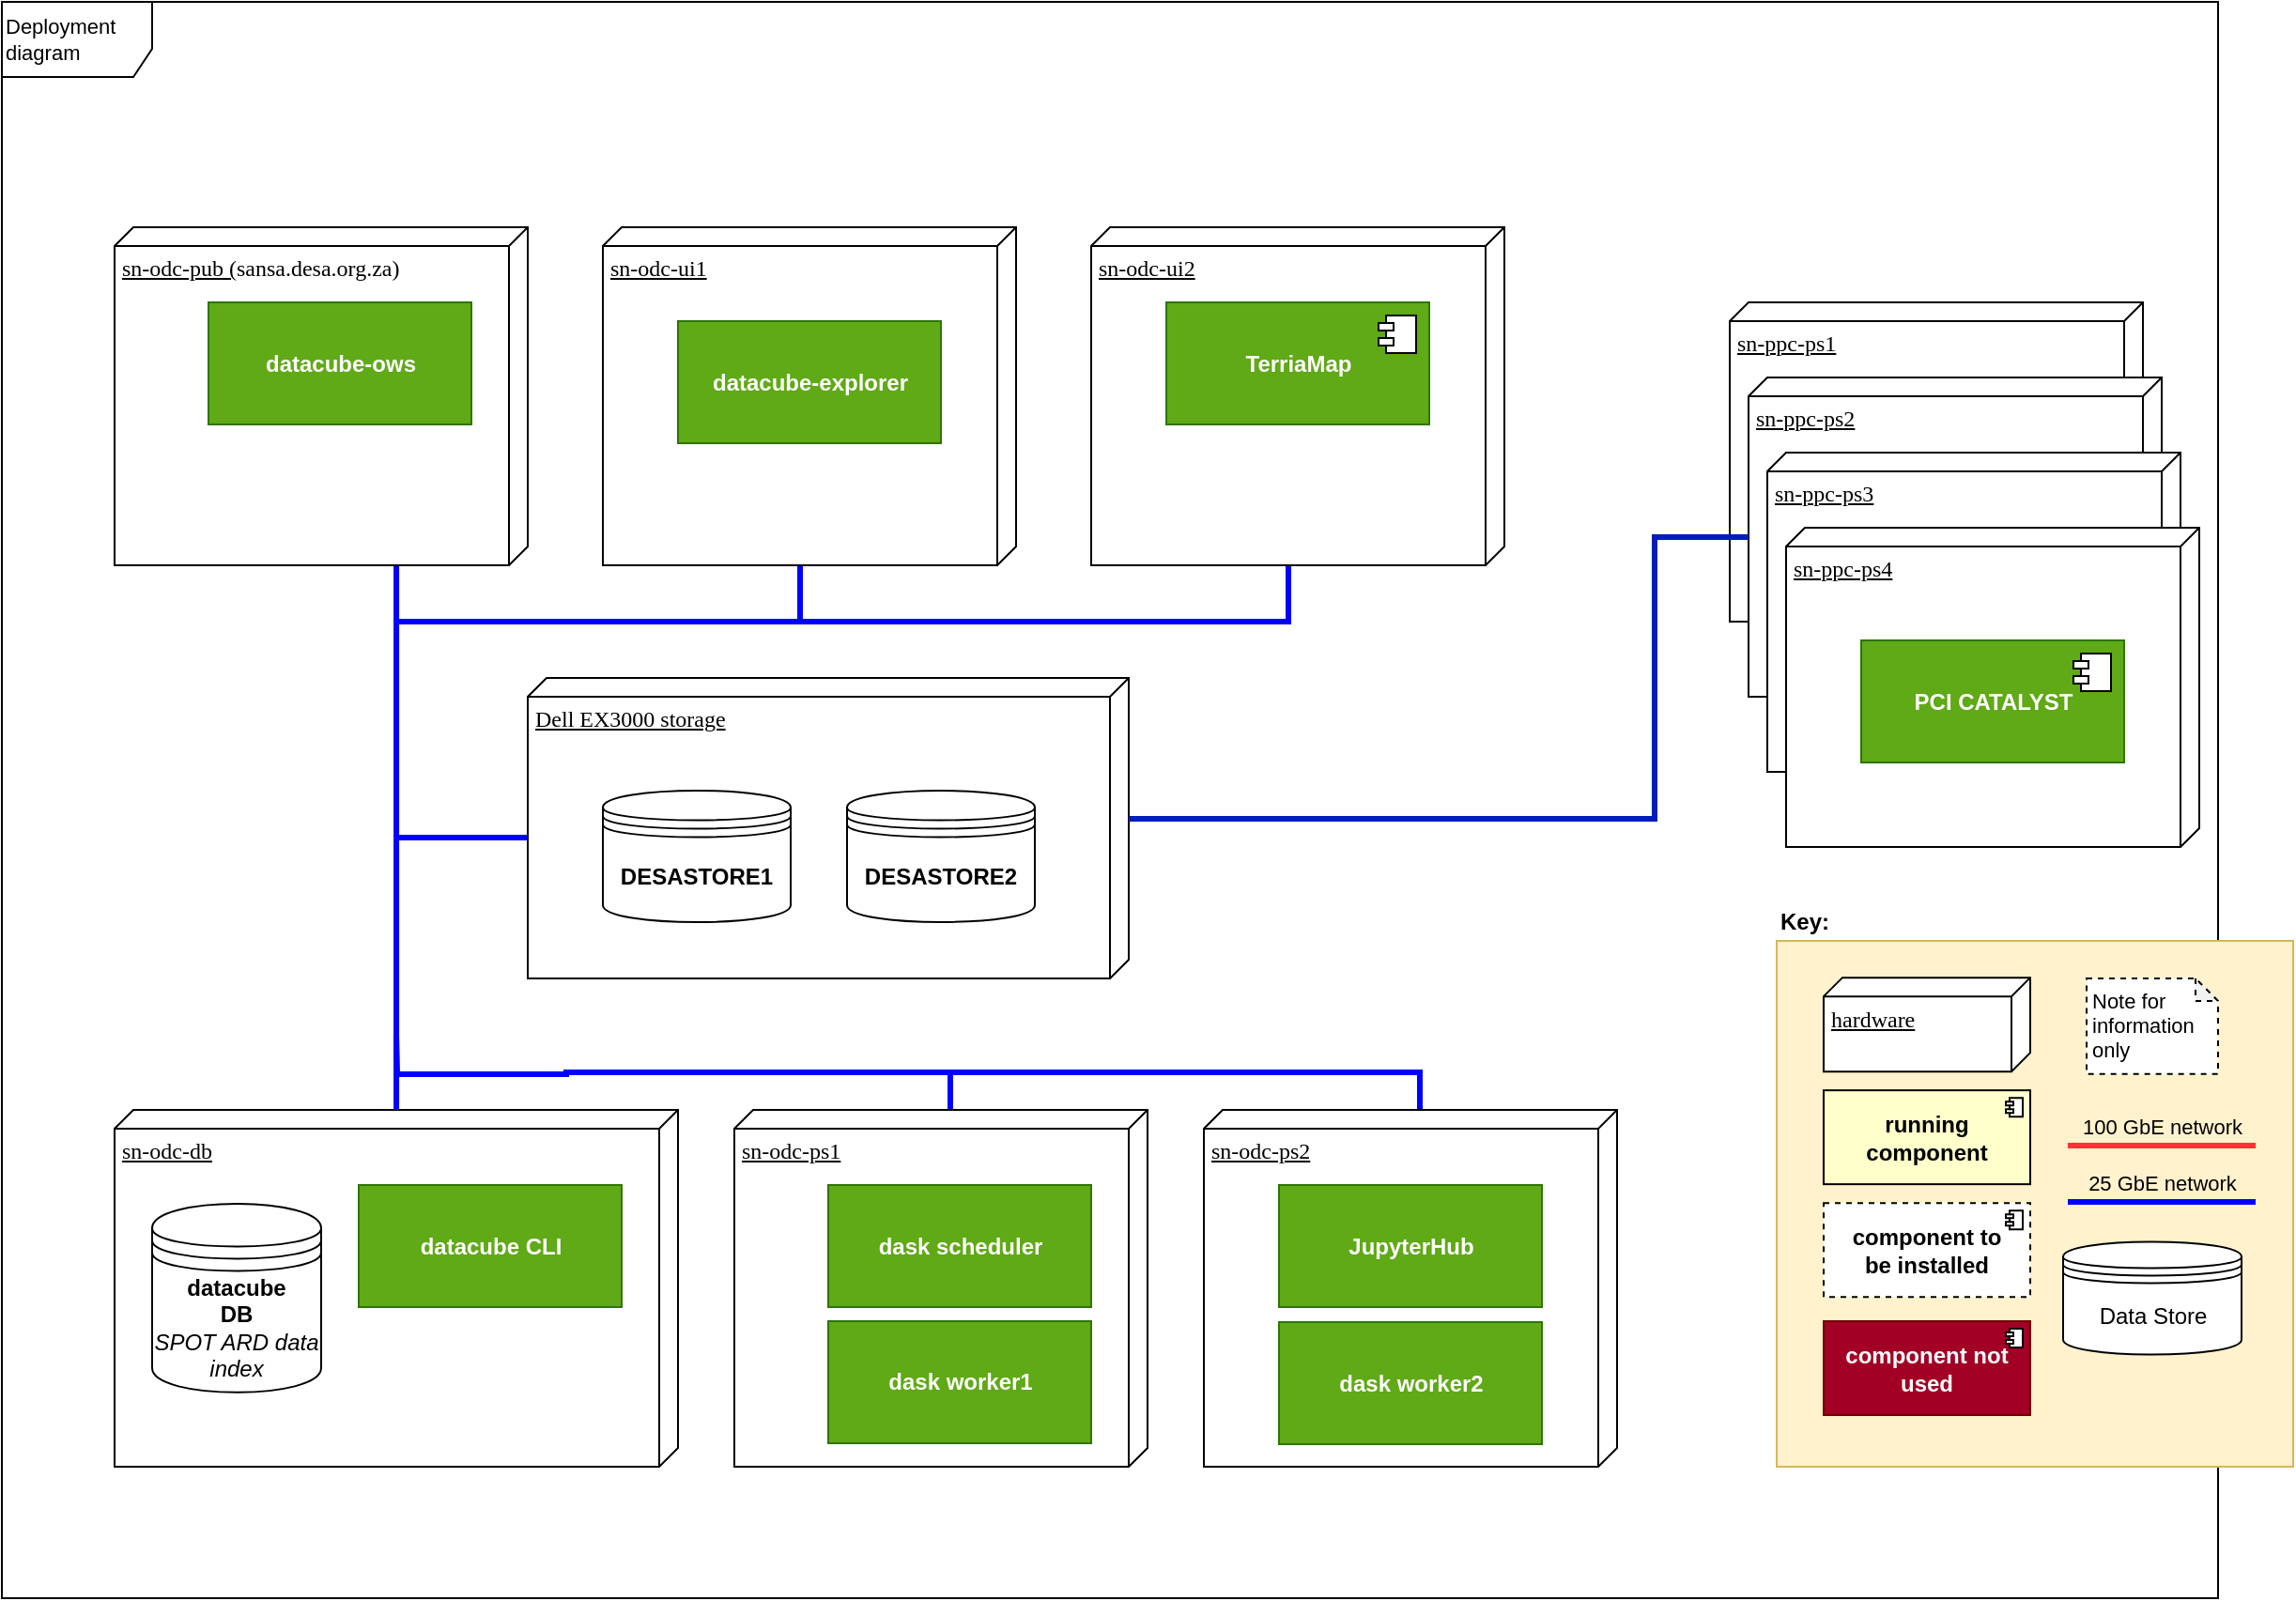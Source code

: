 <mxfile version="21.6.5" type="device" pages="2">
  <diagram name="Page-1" id="5f0bae14-7c28-e335-631c-24af17079c00">
    <mxGraphModel dx="1245" dy="738" grid="1" gridSize="10" guides="1" tooltips="1" connect="1" arrows="1" fold="0" page="1" pageScale="1" pageWidth="1600" pageHeight="900" background="#ffffff" math="0" shadow="0">
      <root>
        <mxCell id="0" />
        <mxCell id="ZRqL8svhhasUC-vGdM6T-74" value="Frames" style="" parent="0" />
        <mxCell id="ZRqL8svhhasUC-vGdM6T-75" value="Deployment diagram" style="shape=umlFrame;whiteSpace=wrap;html=1;labelBackgroundColor=none;comic=0;fontSize=11;align=left;width=80;height=40;sketch=0;shadow=0;swimlaneFillColor=none;fillColor=none;" parent="ZRqL8svhhasUC-vGdM6T-74" vertex="1">
          <mxGeometry x="10" y="30" width="1180" height="850" as="geometry" />
        </mxCell>
        <mxCell id="1" style="" parent="0" />
        <mxCell id="39150e848f15840c-3" value="sn-odc-db" style="verticalAlign=top;align=left;spacingTop=8;spacingLeft=2;spacingRight=12;shape=cube;size=10;direction=south;fontStyle=4;html=1;rounded=0;shadow=0;comic=0;labelBackgroundColor=none;strokeWidth=1;fontFamily=Verdana;fontSize=12" parent="1" vertex="1">
          <mxGeometry x="70" y="620" width="300" height="190" as="geometry" />
        </mxCell>
        <mxCell id="ZRqL8svhhasUC-vGdM6T-57" style="edgeStyle=orthogonalEdgeStyle;rounded=0;orthogonalLoop=1;jettySize=auto;html=1;exitX=1.003;exitY=0.318;exitDx=0;exitDy=0;exitPerimeter=0;endArrow=none;endFill=0;strokeColor=#0000FF;strokeWidth=3;fontSize=11;" parent="1" source="39150e848f15840c-1" target="39150e848f15840c-3" edge="1">
          <mxGeometry relative="1" as="geometry">
            <Array as="points" />
          </mxGeometry>
        </mxCell>
        <mxCell id="39150e848f15840c-1" value="&lt;u&gt;sn-odc-pub (&lt;/u&gt;sansa.desa.org.za)" style="verticalAlign=top;align=left;spacingTop=8;spacingLeft=2;spacingRight=12;shape=cube;size=10;direction=south;fontStyle=0;html=1;rounded=0;shadow=0;comic=0;labelBackgroundColor=none;strokeWidth=1;fontFamily=Verdana;fontSize=12" parent="1" vertex="1">
          <mxGeometry x="70" y="150" width="220" height="180" as="geometry" />
        </mxCell>
        <mxCell id="ZRqL8svhhasUC-vGdM6T-56" style="edgeStyle=orthogonalEdgeStyle;rounded=0;orthogonalLoop=1;jettySize=auto;html=1;exitX=0;exitY=0;exitDx=180;exitDy=115;exitPerimeter=0;endArrow=none;endFill=0;strokeColor=#0000FF;strokeWidth=3;fontSize=11;" parent="1" source="39150e848f15840c-2" edge="1">
          <mxGeometry relative="1" as="geometry">
            <mxPoint x="220" y="360" as="targetPoint" />
            <Array as="points">
              <mxPoint x="435" y="360" />
            </Array>
          </mxGeometry>
        </mxCell>
        <mxCell id="39150e848f15840c-2" value="sn-odc-ui1" style="verticalAlign=top;align=left;spacingTop=8;spacingLeft=2;spacingRight=12;shape=cube;size=10;direction=south;fontStyle=4;html=1;rounded=0;shadow=0;comic=0;labelBackgroundColor=none;strokeWidth=1;fontFamily=Verdana;fontSize=12" parent="1" vertex="1">
          <mxGeometry x="330" y="150" width="220" height="180" as="geometry" />
        </mxCell>
        <mxCell id="ZRqL8svhhasUC-vGdM6T-55" style="edgeStyle=orthogonalEdgeStyle;rounded=0;orthogonalLoop=1;jettySize=auto;html=1;exitX=0;exitY=0;exitDx=180;exitDy=115;exitPerimeter=0;strokeWidth=3;fontSize=11;endArrow=none;endFill=0;strokeColor=#0000FF;" parent="1" source="ZRqL8svhhasUC-vGdM6T-7" edge="1">
          <mxGeometry relative="1" as="geometry">
            <mxPoint x="430" y="360" as="targetPoint" />
            <Array as="points">
              <mxPoint x="695" y="360" />
            </Array>
          </mxGeometry>
        </mxCell>
        <mxCell id="ZRqL8svhhasUC-vGdM6T-7" value="sn-odc-ui2" style="verticalAlign=top;align=left;spacingTop=8;spacingLeft=2;spacingRight=12;shape=cube;size=10;direction=south;fontStyle=4;html=1;rounded=0;shadow=0;comic=0;labelBackgroundColor=none;strokeWidth=1;fontFamily=Verdana;fontSize=12" parent="1" vertex="1">
          <mxGeometry x="590" y="150" width="220" height="180" as="geometry" />
        </mxCell>
        <mxCell id="ZRqL8svhhasUC-vGdM6T-8" value="&lt;b&gt;TerriaMap&lt;/b&gt;" style="html=1;dropTarget=0;fillColor=#60a917;fontColor=#ffffff;strokeColor=#2D7600;" parent="1" vertex="1">
          <mxGeometry x="630" y="190" width="140" height="65" as="geometry" />
        </mxCell>
        <mxCell id="ZRqL8svhhasUC-vGdM6T-9" value="" style="shape=module;jettyWidth=8;jettyHeight=4;" parent="ZRqL8svhhasUC-vGdM6T-8" vertex="1">
          <mxGeometry x="1" width="20" height="20" relative="1" as="geometry">
            <mxPoint x="-27" y="7" as="offset" />
          </mxGeometry>
        </mxCell>
        <mxCell id="ZRqL8svhhasUC-vGdM6T-10" value="&lt;b&gt;datacube CLI&lt;/b&gt;" style="html=1;dropTarget=0;fillColor=#60a917;fontColor=#ffffff;strokeColor=#2D7600;" parent="1" vertex="1">
          <mxGeometry x="200" y="660" width="140" height="65" as="geometry" />
        </mxCell>
        <mxCell id="ZRqL8svhhasUC-vGdM6T-12" value="&lt;b&gt;datacube-explorer&lt;/b&gt;" style="html=1;dropTarget=0;fillColor=#60a917;fontColor=#ffffff;strokeColor=#2D7600;" parent="1" vertex="1">
          <mxGeometry x="370" y="200" width="140" height="65" as="geometry" />
        </mxCell>
        <mxCell id="ZRqL8svhhasUC-vGdM6T-14" value="&lt;b&gt;datacube-ows&lt;/b&gt;" style="html=1;dropTarget=0;fillColor=#60a917;fontColor=#ffffff;strokeColor=#2D7600;" parent="1" vertex="1">
          <mxGeometry x="120" y="190" width="140" height="65" as="geometry" />
        </mxCell>
        <mxCell id="ZRqL8svhhasUC-vGdM6T-59" style="edgeStyle=orthogonalEdgeStyle;rounded=0;orthogonalLoop=1;jettySize=auto;html=1;exitX=0;exitY=0;exitDx=0;exitDy=105;exitPerimeter=0;endArrow=none;endFill=0;strokeColor=#0000FF;strokeWidth=3;fontSize=11;" parent="1" source="ZRqL8svhhasUC-vGdM6T-23" edge="1">
          <mxGeometry relative="1" as="geometry">
            <mxPoint x="220" y="580" as="targetPoint" />
          </mxGeometry>
        </mxCell>
        <mxCell id="ZRqL8svhhasUC-vGdM6T-23" value="sn-odc-ps1" style="verticalAlign=top;align=left;spacingTop=8;spacingLeft=2;spacingRight=12;shape=cube;size=10;direction=south;fontStyle=4;html=1;rounded=0;shadow=0;comic=0;labelBackgroundColor=none;strokeWidth=1;fontFamily=Verdana;fontSize=12" parent="1" vertex="1">
          <mxGeometry x="400" y="620" width="220" height="190" as="geometry" />
        </mxCell>
        <mxCell id="ZRqL8svhhasUC-vGdM6T-60" style="edgeStyle=orthogonalEdgeStyle;rounded=0;orthogonalLoop=1;jettySize=auto;html=1;exitX=0;exitY=0;exitDx=0;exitDy=105;exitPerimeter=0;endArrow=none;endFill=0;strokeColor=#0000FF;strokeWidth=3;fontSize=11;" parent="1" source="ZRqL8svhhasUC-vGdM6T-24" edge="1">
          <mxGeometry relative="1" as="geometry">
            <mxPoint x="510" y="600" as="targetPoint" />
            <Array as="points">
              <mxPoint x="765" y="600" />
              <mxPoint x="510" y="600" />
            </Array>
          </mxGeometry>
        </mxCell>
        <mxCell id="ZRqL8svhhasUC-vGdM6T-24" value="sn-odc-ps2" style="verticalAlign=top;align=left;spacingTop=8;spacingLeft=2;spacingRight=12;shape=cube;size=10;direction=south;fontStyle=4;html=1;rounded=0;shadow=0;comic=0;labelBackgroundColor=none;strokeWidth=1;fontFamily=Verdana;fontSize=12" parent="1" vertex="1">
          <mxGeometry x="650" y="620" width="220" height="190" as="geometry" />
        </mxCell>
        <mxCell id="ZRqL8svhhasUC-vGdM6T-20" value="&lt;b&gt;JupyterHub&lt;/b&gt;" style="html=1;dropTarget=0;fillColor=#60a917;fontColor=#ffffff;strokeColor=#2D7600;" parent="1" vertex="1">
          <mxGeometry x="690" y="660" width="140" height="65" as="geometry" />
        </mxCell>
        <mxCell id="ZRqL8svhhasUC-vGdM6T-25" value="&lt;b&gt;dask worker1&lt;/b&gt;" style="html=1;dropTarget=0;fillColor=#60a917;fontColor=#ffffff;strokeColor=#2D7600;" parent="1" vertex="1">
          <mxGeometry x="450" y="732.5" width="140" height="65" as="geometry" />
        </mxCell>
        <mxCell id="ZRqL8svhhasUC-vGdM6T-27" value="&lt;b&gt;dask worker2&lt;/b&gt;" style="html=1;dropTarget=0;fillColor=#60a917;fontColor=#ffffff;strokeColor=#2D7600;" parent="1" vertex="1">
          <mxGeometry x="690" y="733" width="140" height="65" as="geometry" />
        </mxCell>
        <mxCell id="ZRqL8svhhasUC-vGdM6T-29" value="&lt;b&gt;dask scheduler&lt;/b&gt;" style="html=1;dropTarget=0;fillColor=#60a917;fontColor=#ffffff;strokeColor=#2D7600;" parent="1" vertex="1">
          <mxGeometry x="450" y="660" width="140" height="65" as="geometry" />
        </mxCell>
        <mxCell id="ZRqL8svhhasUC-vGdM6T-61" style="edgeStyle=orthogonalEdgeStyle;rounded=0;orthogonalLoop=1;jettySize=auto;html=1;exitX=0;exitY=0;exitDx=85;exitDy=320;exitPerimeter=0;endArrow=none;endFill=0;strokeColor=#0000FF;strokeWidth=3;fontSize=11;" parent="1" source="ZRqL8svhhasUC-vGdM6T-32" edge="1">
          <mxGeometry relative="1" as="geometry">
            <mxPoint x="220" y="475.032" as="targetPoint" />
          </mxGeometry>
        </mxCell>
        <mxCell id="ZRqL8svhhasUC-vGdM6T-32" value="Dell EX3000 storage" style="verticalAlign=top;align=left;spacingTop=8;spacingLeft=2;spacingRight=12;shape=cube;size=10;direction=south;fontStyle=4;html=1;rounded=0;shadow=0;comic=0;labelBackgroundColor=none;strokeWidth=1;fontFamily=Verdana;fontSize=12" parent="1" vertex="1">
          <mxGeometry x="290" y="390" width="320" height="160" as="geometry" />
        </mxCell>
        <mxCell id="ZRqL8svhhasUC-vGdM6T-33" value="&lt;b&gt;DESASTORE1&lt;/b&gt;" style="shape=datastore;whiteSpace=wrap;html=1;align=center;" parent="1" vertex="1">
          <mxGeometry x="330" y="450" width="100" height="70" as="geometry" />
        </mxCell>
        <mxCell id="ZRqL8svhhasUC-vGdM6T-34" value="&lt;b&gt;DESASTORE2&lt;/b&gt;" style="shape=datastore;whiteSpace=wrap;html=1;align=center;" parent="1" vertex="1">
          <mxGeometry x="460" y="450" width="100" height="70" as="geometry" />
        </mxCell>
        <mxCell id="ZRqL8svhhasUC-vGdM6T-44" value="sn-ppc-ps1" style="verticalAlign=top;align=left;spacingTop=8;spacingLeft=2;spacingRight=12;shape=cube;size=10;direction=south;fontStyle=4;html=1;rounded=0;shadow=0;comic=0;labelBackgroundColor=none;strokeWidth=1;fontFamily=Verdana;fontSize=12" parent="1" vertex="1">
          <mxGeometry x="930" y="190" width="220" height="170" as="geometry" />
        </mxCell>
        <mxCell id="ZRqL8svhhasUC-vGdM6T-46" value="sn-ppc-ps2" style="verticalAlign=top;align=left;spacingTop=8;spacingLeft=2;spacingRight=12;shape=cube;size=10;direction=south;fontStyle=4;html=1;rounded=0;shadow=0;comic=0;labelBackgroundColor=none;strokeWidth=1;fontFamily=Verdana;fontSize=12" parent="1" vertex="1">
          <mxGeometry x="940" y="230" width="220" height="170" as="geometry" />
        </mxCell>
        <mxCell id="ZRqL8svhhasUC-vGdM6T-47" value="sn-ppc-ps3" style="verticalAlign=top;align=left;spacingTop=8;spacingLeft=2;spacingRight=12;shape=cube;size=10;direction=south;fontStyle=4;html=1;rounded=0;shadow=0;comic=0;labelBackgroundColor=none;strokeWidth=1;fontFamily=Verdana;fontSize=12" parent="1" vertex="1">
          <mxGeometry x="950" y="270" width="220" height="170" as="geometry" />
        </mxCell>
        <mxCell id="ZRqL8svhhasUC-vGdM6T-48" value="sn-ppc-ps4" style="verticalAlign=top;align=left;spacingTop=8;spacingLeft=2;spacingRight=12;shape=cube;size=10;direction=south;fontStyle=4;html=1;rounded=0;shadow=0;comic=0;labelBackgroundColor=none;strokeWidth=1;fontFamily=Verdana;fontSize=12" parent="1" vertex="1">
          <mxGeometry x="960" y="310" width="220" height="170" as="geometry" />
        </mxCell>
        <mxCell id="ZRqL8svhhasUC-vGdM6T-49" value="&lt;b&gt;PCI CATALYST&lt;br&gt;&lt;/b&gt;" style="html=1;dropTarget=0;fillColor=#60a917;fontColor=#ffffff;strokeColor=#2D7600;" parent="1" vertex="1">
          <mxGeometry x="1000" y="370" width="140" height="65" as="geometry" />
        </mxCell>
        <mxCell id="ZRqL8svhhasUC-vGdM6T-50" value="" style="shape=module;jettyWidth=8;jettyHeight=4;" parent="ZRqL8svhhasUC-vGdM6T-49" vertex="1">
          <mxGeometry x="1" width="20" height="20" relative="1" as="geometry">
            <mxPoint x="-27" y="7" as="offset" />
          </mxGeometry>
        </mxCell>
        <mxCell id="ZRqL8svhhasUC-vGdM6T-51" value="" style="endArrow=none;html=1;fontSize=11;exitX=0;exitY=0;exitDx=75;exitDy=0;exitPerimeter=0;strokeWidth=3;strokeColor=#001DBC;edgeStyle=orthogonalEdgeStyle;rounded=0;fillColor=#0050ef;" parent="1" source="ZRqL8svhhasUC-vGdM6T-32" target="ZRqL8svhhasUC-vGdM6T-46" edge="1">
          <mxGeometry width="50" height="50" relative="1" as="geometry">
            <mxPoint x="710" y="410" as="sourcePoint" />
            <mxPoint x="910" y="385" as="targetPoint" />
            <Array as="points">
              <mxPoint x="890" y="465" />
              <mxPoint x="890" y="315" />
            </Array>
          </mxGeometry>
        </mxCell>
        <mxCell id="ZRqL8svhhasUC-vGdM6T-82" value="&lt;b&gt;datacube&lt;/b&gt;&lt;br&gt;&lt;b&gt;DB&lt;/b&gt;&lt;br&gt;&lt;i&gt;SPOT ARD data index&lt;/i&gt;" style="shape=datastore;whiteSpace=wrap;html=1;align=center;" parent="1" vertex="1">
          <mxGeometry x="90" y="670" width="90" height="100.43" as="geometry" />
        </mxCell>
        <mxCell id="ZRqL8svhhasUC-vGdM6T-38" value="Key:" style="text;html=1;strokeColor=none;fillColor=none;align=center;verticalAlign=middle;whiteSpace=wrap;rounded=0;fontStyle=1" parent="1" vertex="1">
          <mxGeometry x="950" y="510" width="40.0" height="20.0" as="geometry" />
        </mxCell>
        <mxCell id="ZRqL8svhhasUC-vGdM6T-37" value="" style="rounded=0;whiteSpace=wrap;html=1;align=left;verticalAlign=top;labelPosition=center;verticalLabelPosition=middle;fillColor=#fff2cc;strokeColor=#d6b656;" parent="1" vertex="1">
          <mxGeometry x="955" y="530" width="275" height="280" as="geometry" />
        </mxCell>
        <mxCell id="ZRqL8svhhasUC-vGdM6T-18" value="&lt;b&gt;running component&lt;/b&gt;" style="html=1;dropTarget=0;whiteSpace=wrap;imageAspect=0;fillColor=#FFFFCC;" parent="1" vertex="1">
          <mxGeometry x="980" y="609.57" width="110" height="50" as="geometry" />
        </mxCell>
        <mxCell id="ZRqL8svhhasUC-vGdM6T-19" value="" style="shape=module;jettyWidth=4;jettyHeight=2;part=0;dropTarget=0;container=0;autosize=1;" parent="ZRqL8svhhasUC-vGdM6T-18" vertex="1">
          <mxGeometry x="1" width="9" height="10" relative="1" as="geometry">
            <mxPoint x="-13" y="4" as="offset" />
          </mxGeometry>
        </mxCell>
        <mxCell id="ZRqL8svhhasUC-vGdM6T-31" value="hardware" style="verticalAlign=top;align=left;spacingTop=8;spacingLeft=2;spacingRight=12;shape=cube;size=10;direction=south;fontStyle=4;html=1;rounded=0;shadow=0;comic=0;labelBackgroundColor=none;strokeWidth=1;fontFamily=Verdana;fontSize=12" parent="1" vertex="1">
          <mxGeometry x="980" y="549.57" width="110" height="50" as="geometry" />
        </mxCell>
        <mxCell id="ZRqL8svhhasUC-vGdM6T-35" value="Data Store" style="shape=datastore;whiteSpace=wrap;html=1;align=center;" parent="1" vertex="1">
          <mxGeometry x="1107.5" y="690.21" width="95" height="60" as="geometry" />
        </mxCell>
        <mxCell id="ZRqL8svhhasUC-vGdM6T-42" value="&lt;b&gt;component to&lt;br&gt;be installed&lt;/b&gt;" style="html=1;dropTarget=0;whiteSpace=wrap;imageAspect=0;dashed=1;" parent="1" vertex="1">
          <mxGeometry x="980" y="669.57" width="110" height="50" as="geometry" />
        </mxCell>
        <mxCell id="ZRqL8svhhasUC-vGdM6T-43" value="" style="shape=module;jettyWidth=4;jettyHeight=2;part=0;dropTarget=0;container=0;autosize=1;" parent="ZRqL8svhhasUC-vGdM6T-42" vertex="1">
          <mxGeometry x="1" width="9" height="10" relative="1" as="geometry">
            <mxPoint x="-13" y="4" as="offset" />
          </mxGeometry>
        </mxCell>
        <mxCell id="ZRqL8svhhasUC-vGdM6T-53" value="" style="endArrow=none;html=1;fontSize=11;strokeWidth=3;strokeColor=#FF3333;" parent="1" edge="1">
          <mxGeometry x="1075" y="329.43" width="50" height="50" as="geometry">
            <mxPoint x="1110" y="639" as="sourcePoint" />
            <mxPoint x="1210.0" y="639" as="targetPoint" />
          </mxGeometry>
        </mxCell>
        <mxCell id="ZRqL8svhhasUC-vGdM6T-54" value="100 GbE network" style="edgeLabel;html=1;align=center;verticalAlign=middle;resizable=0;points=[];fontSize=11;labelBackgroundColor=none;" parent="ZRqL8svhhasUC-vGdM6T-53" vertex="1" connectable="0">
          <mxGeometry x="-0.53" relative="1" as="geometry">
            <mxPoint x="26.56" y="-10" as="offset" />
          </mxGeometry>
        </mxCell>
        <mxCell id="ZRqL8svhhasUC-vGdM6T-62" value="" style="endArrow=none;html=1;fontSize=11;strokeWidth=3;strokeColor=#0000FF;" parent="1" edge="1">
          <mxGeometry x="1075" y="329.43" width="50" height="50" as="geometry">
            <mxPoint x="1110" y="669" as="sourcePoint" />
            <mxPoint x="1210.0" y="669" as="targetPoint" />
          </mxGeometry>
        </mxCell>
        <mxCell id="ZRqL8svhhasUC-vGdM6T-63" value="25 GbE network" style="edgeLabel;html=1;align=center;verticalAlign=middle;resizable=0;points=[];fontSize=11;labelBackgroundColor=none;" parent="ZRqL8svhhasUC-vGdM6T-62" vertex="1" connectable="0">
          <mxGeometry x="-0.53" relative="1" as="geometry">
            <mxPoint x="26.56" y="-10" as="offset" />
          </mxGeometry>
        </mxCell>
        <mxCell id="ZRqL8svhhasUC-vGdM6T-73" value="Note for information only" style="shape=note;whiteSpace=wrap;html=1;backgroundOutline=1;darkOpacity=0.05;labelBackgroundColor=none;comic=0;fontSize=11;align=left;dashed=1;size=12;verticalAlign=middle;spacing=3;" parent="1" vertex="1">
          <mxGeometry x="1120" y="550" width="70" height="50.86" as="geometry" />
        </mxCell>
        <mxCell id="IdznSj1ENvf2eB1gaeS5-1" value="&lt;b&gt;component not used&lt;/b&gt;" style="html=1;dropTarget=0;whiteSpace=wrap;imageAspect=0;fillColor=#a20025;fontColor=#ffffff;strokeColor=#6F0000;" parent="1" vertex="1">
          <mxGeometry x="980" y="732.5" width="110" height="50" as="geometry" />
        </mxCell>
        <mxCell id="IdznSj1ENvf2eB1gaeS5-2" value="" style="shape=module;jettyWidth=4;jettyHeight=2;part=0;dropTarget=0;container=0;autosize=1;" parent="IdznSj1ENvf2eB1gaeS5-1" vertex="1">
          <mxGeometry x="1" width="9" height="10" relative="1" as="geometry">
            <mxPoint x="-13" y="4" as="offset" />
          </mxGeometry>
        </mxCell>
      </root>
    </mxGraphModel>
  </diagram>
  <diagram id="WQejBoFRpLzs71KC2fot" name="Page-2">
    <mxGraphModel dx="2048" dy="269" grid="1" gridSize="10" guides="1" tooltips="1" connect="1" arrows="1" fold="1" page="1" pageScale="1" pageWidth="1600" pageHeight="900" math="0" shadow="0">
      <root>
        <mxCell id="Bjmoklcl2tjrwq2QL4Uk-0" />
        <mxCell id="bwfhWOzaQN7iOW6ebU04-0" value="Frames" style="" parent="Bjmoklcl2tjrwq2QL4Uk-0" visible="0" />
        <mxCell id="bwfhWOzaQN7iOW6ebU04-1" value="Logical Architecture" style="shape=umlFrame;whiteSpace=wrap;html=1;labelBackgroundColor=none;comic=0;fontSize=11;align=left;width=80;height=40;" parent="bwfhWOzaQN7iOW6ebU04-0" vertex="1">
          <mxGeometry x="30" y="980" width="1190" height="830" as="geometry" />
        </mxCell>
        <mxCell id="364xjmJya34A1PArShe4-0" style="edgeStyle=none;rounded=0;orthogonalLoop=1;jettySize=auto;html=1;exitX=1;exitY=0.75;exitDx=0;exitDy=0;entryX=0;entryY=0.5;entryDx=0;entryDy=0;endArrow=open;endFill=0;strokeWidth=2;fontSize=11;shadow=0;sketch=0;dashed=1;" parent="bwfhWOzaQN7iOW6ebU04-0" source="gW6fB3E1Lt5fT3Z0TJu3-47" target="gW6fB3E1Lt5fT3Z0TJu3-44" edge="1">
          <mxGeometry relative="1" as="geometry">
            <mxPoint x="120.0" y="1200" as="sourcePoint" />
            <mxPoint x="240" y="1202.5" as="targetPoint" />
          </mxGeometry>
        </mxCell>
        <mxCell id="364xjmJya34A1PArShe4-1" value="WMS, WMTS&lt;br&gt;&amp;amp; WCS&lt;br&gt;access" style="edgeLabel;html=1;align=center;verticalAlign=middle;resizable=0;points=[];fontSize=11;" parent="364xjmJya34A1PArShe4-0" vertex="1" connectable="0">
          <mxGeometry x="-0.204" y="1" relative="1" as="geometry">
            <mxPoint x="12.26" y="25.14" as="offset" />
          </mxGeometry>
        </mxCell>
        <mxCell id="xFuw-wdBBwMxysiCUwF--0" value="WMS: Web Map Service&lt;br&gt;WMTS: Web Map Tile Service&lt;br&gt;WCS: Web Coverage Service" style="shape=note;whiteSpace=wrap;html=1;backgroundOutline=1;darkOpacity=0.05;labelBackgroundColor=none;comic=0;fontSize=11;align=left;dashed=1;size=12;verticalAlign=middle;spacing=3;" parent="bwfhWOzaQN7iOW6ebU04-0" vertex="1">
          <mxGeometry x="60" y="1270" width="170" height="60" as="geometry" />
        </mxCell>
        <mxCell id="Bjmoklcl2tjrwq2QL4Uk-1" parent="Bjmoklcl2tjrwq2QL4Uk-0" />
        <mxCell id="gW6fB3E1Lt5fT3Z0TJu3-1" value="&lt;b&gt;datacube&lt;br&gt;DB&lt;br&gt;&lt;/b&gt;&lt;i&gt;SPOT ARD data index&lt;/i&gt;&lt;b&gt;&lt;br&gt;&lt;/b&gt;" style="shape=datastore;whiteSpace=wrap;html=1;align=center;" parent="Bjmoklcl2tjrwq2QL4Uk-1" vertex="1">
          <mxGeometry x="472.9" y="1430" width="90" height="100" as="geometry" />
        </mxCell>
        <mxCell id="gW6fB3E1Lt5fT3Z0TJu3-2" style="edgeStyle=orthogonalEdgeStyle;rounded=0;sketch=0;orthogonalLoop=1;jettySize=auto;html=1;exitX=0;exitY=0.75;exitDx=0;exitDy=0;entryX=0.85;entryY=0.05;entryDx=0;entryDy=0;entryPerimeter=0;shadow=0;endArrow=none;endFill=0;strokeWidth=2;fontSize=11;strokeColor=#FF8000;" parent="Bjmoklcl2tjrwq2QL4Uk-1" source="gW6fB3E1Lt5fT3Z0TJu3-4" target="gW6fB3E1Lt5fT3Z0TJu3-20" edge="1">
          <mxGeometry relative="1" as="geometry" />
        </mxCell>
        <mxCell id="gW6fB3E1Lt5fT3Z0TJu3-3" style="edgeStyle=orthogonalEdgeStyle;rounded=0;sketch=0;orthogonalLoop=1;jettySize=auto;html=1;exitX=0;exitY=0.5;exitDx=0;exitDy=0;entryX=0.85;entryY=0.05;entryDx=0;entryDy=0;entryPerimeter=0;shadow=0;endArrow=none;endFill=0;strokeWidth=2;fontSize=11;strokeColor=#FF8000;" parent="Bjmoklcl2tjrwq2QL4Uk-1" source="gW6fB3E1Lt5fT3Z0TJu3-4" target="gW6fB3E1Lt5fT3Z0TJu3-19" edge="1">
          <mxGeometry relative="1" as="geometry" />
        </mxCell>
        <mxCell id="gW6fB3E1Lt5fT3Z0TJu3-4" value="&lt;b&gt;PCI GXL&lt;/b&gt;&lt;br&gt;&lt;i&gt;SPOT ARD production&lt;/i&gt;" style="html=1;dropTarget=0;fillColor=#FFFFCC;" parent="Bjmoklcl2tjrwq2QL4Uk-1" vertex="1">
          <mxGeometry x="1033.53" y="1300" width="140" height="65" as="geometry" />
        </mxCell>
        <mxCell id="gW6fB3E1Lt5fT3Z0TJu3-5" value="" style="shape=module;jettyWidth=8;jettyHeight=4;" parent="gW6fB3E1Lt5fT3Z0TJu3-4" vertex="1">
          <mxGeometry x="1" width="20" height="20" relative="1" as="geometry">
            <mxPoint x="-27" y="7" as="offset" />
          </mxGeometry>
        </mxCell>
        <mxCell id="gW6fB3E1Lt5fT3Z0TJu3-6" style="edgeStyle=orthogonalEdgeStyle;rounded=0;sketch=0;jumpStyle=gap;orthogonalLoop=1;jettySize=auto;html=1;exitX=1;exitY=0.5;exitDx=0;exitDy=0;entryX=0;entryY=0.7;entryDx=0;entryDy=0;shadow=0;endArrow=none;endFill=0;strokeWidth=2;fontSize=11;strokeColor=#00CC00;" parent="Bjmoklcl2tjrwq2QL4Uk-1" source="gW6fB3E1Lt5fT3Z0TJu3-7" target="gW6fB3E1Lt5fT3Z0TJu3-1" edge="1">
          <mxGeometry relative="1" as="geometry" />
        </mxCell>
        <mxCell id="gW6fB3E1Lt5fT3Z0TJu3-7" value="&lt;b&gt;datacube CLI&lt;/b&gt;" style="html=1;dropTarget=0;fillColor=#FFFFCC;" parent="Bjmoklcl2tjrwq2QL4Uk-1" vertex="1">
          <mxGeometry x="262.9" y="1475" width="140" height="65" as="geometry" />
        </mxCell>
        <mxCell id="gW6fB3E1Lt5fT3Z0TJu3-8" value="" style="shape=module;jettyWidth=8;jettyHeight=4;" parent="gW6fB3E1Lt5fT3Z0TJu3-7" vertex="1">
          <mxGeometry x="1" width="20" height="20" relative="1" as="geometry">
            <mxPoint x="-27" y="7" as="offset" />
          </mxGeometry>
        </mxCell>
        <mxCell id="gW6fB3E1Lt5fT3Z0TJu3-9" style="edgeStyle=orthogonalEdgeStyle;rounded=0;sketch=0;jumpStyle=gap;orthogonalLoop=1;jettySize=auto;html=1;exitX=0;exitY=0.5;exitDx=0;exitDy=0;entryX=0.5;entryY=0;entryDx=0;entryDy=0;shadow=0;endArrow=none;endFill=0;strokeColor=#00CC00;strokeWidth=2;fontSize=11;" parent="Bjmoklcl2tjrwq2QL4Uk-1" source="gW6fB3E1Lt5fT3Z0TJu3-14" target="gW6fB3E1Lt5fT3Z0TJu3-1" edge="1">
          <mxGeometry relative="1" as="geometry" />
        </mxCell>
        <mxCell id="gW6fB3E1Lt5fT3Z0TJu3-10" style="edgeStyle=orthogonalEdgeStyle;rounded=0;sketch=0;jumpStyle=gap;orthogonalLoop=1;jettySize=auto;html=1;exitX=0.5;exitY=1;exitDx=0;exitDy=0;entryX=0.15;entryY=0.05;entryDx=0;entryDy=0;entryPerimeter=0;shadow=0;endArrow=none;endFill=0;strokeColor=#FF8000;strokeWidth=2;fontSize=11;" parent="Bjmoklcl2tjrwq2QL4Uk-1" source="gW6fB3E1Lt5fT3Z0TJu3-14" target="gW6fB3E1Lt5fT3Z0TJu3-19" edge="1">
          <mxGeometry relative="1" as="geometry" />
        </mxCell>
        <mxCell id="gW6fB3E1Lt5fT3Z0TJu3-11" style="edgeStyle=orthogonalEdgeStyle;rounded=0;sketch=0;jumpStyle=gap;orthogonalLoop=1;jettySize=auto;html=1;exitX=0.75;exitY=1;exitDx=0;exitDy=0;entryX=0.5;entryY=0;entryDx=0;entryDy=0;shadow=0;endArrow=none;endFill=0;strokeColor=#FF8000;strokeWidth=2;fontSize=11;" parent="Bjmoklcl2tjrwq2QL4Uk-1" source="gW6fB3E1Lt5fT3Z0TJu3-14" target="gW6fB3E1Lt5fT3Z0TJu3-20" edge="1">
          <mxGeometry relative="1" as="geometry">
            <Array as="points">
              <mxPoint x="757.9" y="1400" />
              <mxPoint x="942.9" y="1400" />
            </Array>
          </mxGeometry>
        </mxCell>
        <mxCell id="gW6fB3E1Lt5fT3Z0TJu3-12" style="edgeStyle=orthogonalEdgeStyle;rounded=0;sketch=0;jumpStyle=gap;orthogonalLoop=1;jettySize=auto;html=1;exitX=0.25;exitY=1;exitDx=0;exitDy=0;entryX=0.75;entryY=0;entryDx=0;entryDy=0;shadow=0;endArrow=none;endFill=0;strokeColor=#999999;strokeWidth=2;fontSize=11;" parent="Bjmoklcl2tjrwq2QL4Uk-1" source="gW6fB3E1Lt5fT3Z0TJu3-14" target="gW6fB3E1Lt5fT3Z0TJu3-27" edge="1">
          <mxGeometry relative="1" as="geometry">
            <Array as="points">
              <mxPoint x="687.9" y="1550" />
              <mxPoint x="487.9" y="1550" />
            </Array>
          </mxGeometry>
        </mxCell>
        <mxCell id="gW6fB3E1Lt5fT3Z0TJu3-13" value="dask comms" style="edgeLabel;html=1;align=center;verticalAlign=middle;resizable=0;points=[];fontSize=11;" parent="gW6fB3E1Lt5fT3Z0TJu3-12" vertex="1" connectable="0">
          <mxGeometry x="0.53" relative="1" as="geometry">
            <mxPoint as="offset" />
          </mxGeometry>
        </mxCell>
        <mxCell id="gW6fB3E1Lt5fT3Z0TJu3-14" value="&lt;b&gt;JupyterHub&lt;/b&gt;&lt;br&gt;&lt;i&gt;data processing scripts&lt;/i&gt;" style="html=1;dropTarget=0;fillColor=#FFFFCC;" parent="Bjmoklcl2tjrwq2QL4Uk-1" vertex="1">
          <mxGeometry x="652.9" y="1220" width="140" height="65" as="geometry" />
        </mxCell>
        <mxCell id="gW6fB3E1Lt5fT3Z0TJu3-15" value="" style="shape=module;jettyWidth=8;jettyHeight=4;" parent="gW6fB3E1Lt5fT3Z0TJu3-14" vertex="1">
          <mxGeometry x="1" width="20" height="20" relative="1" as="geometry">
            <mxPoint x="-27" y="7" as="offset" />
          </mxGeometry>
        </mxCell>
        <mxCell id="gW6fB3E1Lt5fT3Z0TJu3-16" style="edgeStyle=orthogonalEdgeStyle;rounded=0;sketch=0;jumpStyle=gap;orthogonalLoop=1;jettySize=auto;html=1;exitX=1;exitY=0.5;exitDx=0;exitDy=0;entryX=0;entryY=0.5;entryDx=0;entryDy=0;shadow=0;endArrow=none;endFill=0;strokeColor=#00CC00;strokeWidth=2;fontSize=11;" parent="Bjmoklcl2tjrwq2QL4Uk-1" source="gW6fB3E1Lt5fT3Z0TJu3-17" target="gW6fB3E1Lt5fT3Z0TJu3-1" edge="1">
          <mxGeometry relative="1" as="geometry" />
        </mxCell>
        <mxCell id="gW6fB3E1Lt5fT3Z0TJu3-17" value="&lt;b&gt;datacube-explorer&lt;/b&gt;&lt;br&gt;&lt;i&gt;metadata UI&lt;/i&gt;" style="html=1;dropTarget=0;fillColor=#FFFFCC;" parent="Bjmoklcl2tjrwq2QL4Uk-1" vertex="1">
          <mxGeometry x="262.9" y="1350" width="140" height="65" as="geometry" />
        </mxCell>
        <mxCell id="gW6fB3E1Lt5fT3Z0TJu3-18" value="" style="shape=module;jettyWidth=8;jettyHeight=4;" parent="gW6fB3E1Lt5fT3Z0TJu3-17" vertex="1">
          <mxGeometry x="1" width="20" height="20" relative="1" as="geometry">
            <mxPoint x="-27" y="7" as="offset" />
          </mxGeometry>
        </mxCell>
        <mxCell id="gW6fB3E1Lt5fT3Z0TJu3-19" value="&lt;b&gt;DESASTORE1&lt;br&gt;&lt;/b&gt;&lt;i&gt;file/object store&lt;/i&gt;" style="shape=datastore;whiteSpace=wrap;html=1;align=center;" parent="Bjmoklcl2tjrwq2QL4Uk-1" vertex="1">
          <mxGeometry x="722.9" y="1450" width="100" height="70" as="geometry" />
        </mxCell>
        <mxCell id="gW6fB3E1Lt5fT3Z0TJu3-20" value="&lt;b&gt;DESASTORE2&lt;/b&gt;&lt;br&gt;&lt;i&gt;file/object store&lt;/i&gt;" style="shape=datastore;whiteSpace=wrap;html=1;align=center;" parent="Bjmoklcl2tjrwq2QL4Uk-1" vertex="1">
          <mxGeometry x="892.9" y="1450" width="100" height="70" as="geometry" />
        </mxCell>
        <mxCell id="gW6fB3E1Lt5fT3Z0TJu3-21" style="edgeStyle=orthogonalEdgeStyle;rounded=0;sketch=0;jumpStyle=gap;orthogonalLoop=1;jettySize=auto;html=1;exitX=0.14;exitY=0.65;exitDx=0;exitDy=0;exitPerimeter=0;entryX=1;entryY=0.5;entryDx=0;entryDy=0;shadow=0;endArrow=open;endFill=0;strokeWidth=2;fontSize=11;" parent="Bjmoklcl2tjrwq2QL4Uk-1" source="gW6fB3E1Lt5fT3Z0TJu3-22" target="gW6fB3E1Lt5fT3Z0TJu3-4" edge="1">
          <mxGeometry relative="1" as="geometry" />
        </mxCell>
        <mxCell id="gW6fB3E1Lt5fT3Z0TJu3-22" value="SBD team" style="verticalLabelPosition=bottom;html=1;verticalAlign=top;align=center;strokeColor=none;fillColor=#00BEF2;shape=mxgraph.azure.user;shadow=0;dashed=1;labelBackgroundColor=none;comic=0;sketch=0;fontSize=11;" parent="Bjmoklcl2tjrwq2QL4Uk-1" vertex="1">
          <mxGeometry x="1244.78" y="1300" width="47.5" height="50" as="geometry" />
        </mxCell>
        <mxCell id="gW6fB3E1Lt5fT3Z0TJu3-23" style="edgeStyle=orthogonalEdgeStyle;rounded=0;sketch=0;jumpStyle=gap;orthogonalLoop=1;jettySize=auto;html=1;exitX=0.75;exitY=1;exitDx=0;exitDy=0;entryX=0.5;entryY=1;entryDx=0;entryDy=0;shadow=0;endArrow=none;endFill=0;strokeWidth=2;fontSize=11;strokeColor=#999999;" parent="Bjmoklcl2tjrwq2QL4Uk-1" source="gW6fB3E1Lt5fT3Z0TJu3-27" target="gW6fB3E1Lt5fT3Z0TJu3-31" edge="1">
          <mxGeometry relative="1" as="geometry" />
        </mxCell>
        <mxCell id="gW6fB3E1Lt5fT3Z0TJu3-24" value="&lt;i&gt;dask comms&lt;/i&gt;" style="edgeLabel;html=1;align=center;verticalAlign=middle;resizable=0;points=[];fontSize=11;" parent="gW6fB3E1Lt5fT3Z0TJu3-23" vertex="1" connectable="0">
          <mxGeometry x="-0.349" relative="1" as="geometry">
            <mxPoint x="21.55" as="offset" />
          </mxGeometry>
        </mxCell>
        <mxCell id="gW6fB3E1Lt5fT3Z0TJu3-25" style="edgeStyle=orthogonalEdgeStyle;rounded=0;sketch=0;jumpStyle=gap;orthogonalLoop=1;jettySize=auto;html=1;exitX=0.25;exitY=1;exitDx=0;exitDy=0;entryX=0.25;entryY=1;entryDx=0;entryDy=0;shadow=0;endArrow=none;endFill=0;strokeColor=#999999;strokeWidth=2;fontSize=11;" parent="Bjmoklcl2tjrwq2QL4Uk-1" source="gW6fB3E1Lt5fT3Z0TJu3-27" target="gW6fB3E1Lt5fT3Z0TJu3-35" edge="1">
          <mxGeometry relative="1" as="geometry">
            <Array as="points">
              <mxPoint x="417.9" y="1720" />
              <mxPoint x="737.9" y="1720" />
            </Array>
          </mxGeometry>
        </mxCell>
        <mxCell id="gW6fB3E1Lt5fT3Z0TJu3-26" value="&lt;i&gt;dask comms&lt;/i&gt;" style="edgeLabel;html=1;align=center;verticalAlign=middle;resizable=0;points=[];fontSize=11;" parent="gW6fB3E1Lt5fT3Z0TJu3-25" vertex="1" connectable="0">
          <mxGeometry x="0.134" y="-2" relative="1" as="geometry">
            <mxPoint as="offset" />
          </mxGeometry>
        </mxCell>
        <mxCell id="gW6fB3E1Lt5fT3Z0TJu3-27" value="&lt;b&gt;dask scheduler&lt;/b&gt;" style="html=1;dropTarget=0;fillColor=#FFFFCC;" parent="Bjmoklcl2tjrwq2QL4Uk-1" vertex="1">
          <mxGeometry x="382.9" y="1619.57" width="140" height="65" as="geometry" />
        </mxCell>
        <mxCell id="gW6fB3E1Lt5fT3Z0TJu3-28" value="" style="shape=module;jettyWidth=8;jettyHeight=4;" parent="gW6fB3E1Lt5fT3Z0TJu3-27" vertex="1">
          <mxGeometry x="1" width="20" height="20" relative="1" as="geometry">
            <mxPoint x="-27" y="7" as="offset" />
          </mxGeometry>
        </mxCell>
        <mxCell id="gW6fB3E1Lt5fT3Z0TJu3-29" style="edgeStyle=orthogonalEdgeStyle;rounded=0;sketch=0;orthogonalLoop=1;jettySize=auto;html=1;exitX=0.75;exitY=0;exitDx=0;exitDy=0;entryX=0.5;entryY=1;entryDx=0;entryDy=0;shadow=0;endArrow=none;endFill=0;strokeColor=#FF8000;strokeWidth=2;fontSize=11;" parent="Bjmoklcl2tjrwq2QL4Uk-1" source="gW6fB3E1Lt5fT3Z0TJu3-31" target="gW6fB3E1Lt5fT3Z0TJu3-20" edge="1">
          <mxGeometry relative="1" as="geometry">
            <Array as="points">
              <mxPoint x="647.9" y="1590" />
              <mxPoint x="942.9" y="1590" />
            </Array>
          </mxGeometry>
        </mxCell>
        <mxCell id="gW6fB3E1Lt5fT3Z0TJu3-30" style="edgeStyle=orthogonalEdgeStyle;rounded=0;sketch=0;jumpStyle=gap;orthogonalLoop=1;jettySize=auto;html=1;exitX=0.5;exitY=0;exitDx=0;exitDy=0;entryX=0.5;entryY=1;entryDx=0;entryDy=0;shadow=0;endArrow=none;endFill=0;strokeColor=#FF8000;strokeWidth=2;fontSize=11;" parent="Bjmoklcl2tjrwq2QL4Uk-1" source="gW6fB3E1Lt5fT3Z0TJu3-31" target="gW6fB3E1Lt5fT3Z0TJu3-19" edge="1">
          <mxGeometry relative="1" as="geometry">
            <Array as="points">
              <mxPoint x="612.9" y="1560" />
              <mxPoint x="772.9" y="1560" />
            </Array>
          </mxGeometry>
        </mxCell>
        <mxCell id="gW6fB3E1Lt5fT3Z0TJu3-31" value="&lt;b&gt;dask worker1&lt;/b&gt;" style="html=1;dropTarget=0;fillColor=#FFFFCC;" parent="Bjmoklcl2tjrwq2QL4Uk-1" vertex="1">
          <mxGeometry x="542.9" y="1620" width="140" height="65" as="geometry" />
        </mxCell>
        <mxCell id="gW6fB3E1Lt5fT3Z0TJu3-32" value="" style="shape=module;jettyWidth=8;jettyHeight=4;" parent="gW6fB3E1Lt5fT3Z0TJu3-31" vertex="1">
          <mxGeometry x="1" width="20" height="20" relative="1" as="geometry">
            <mxPoint x="-27" y="7" as="offset" />
          </mxGeometry>
        </mxCell>
        <mxCell id="gW6fB3E1Lt5fT3Z0TJu3-33" style="edgeStyle=orthogonalEdgeStyle;rounded=0;sketch=0;orthogonalLoop=1;jettySize=auto;html=1;exitX=0.75;exitY=0;exitDx=0;exitDy=0;entryX=0.85;entryY=0.95;entryDx=0;entryDy=0;entryPerimeter=0;shadow=0;endArrow=none;endFill=0;strokeColor=#FF8000;strokeWidth=2;fontSize=11;" parent="Bjmoklcl2tjrwq2QL4Uk-1" source="gW6fB3E1Lt5fT3Z0TJu3-35" target="gW6fB3E1Lt5fT3Z0TJu3-20" edge="1">
          <mxGeometry relative="1" as="geometry">
            <Array as="points">
              <mxPoint x="807.9" y="1600" />
              <mxPoint x="977.9" y="1600" />
            </Array>
          </mxGeometry>
        </mxCell>
        <mxCell id="gW6fB3E1Lt5fT3Z0TJu3-34" style="edgeStyle=orthogonalEdgeStyle;rounded=0;sketch=0;orthogonalLoop=1;jettySize=auto;html=1;exitX=0.5;exitY=0;exitDx=0;exitDy=0;entryX=0.85;entryY=0.95;entryDx=0;entryDy=0;entryPerimeter=0;shadow=0;endArrow=none;endFill=0;strokeColor=#FF8000;strokeWidth=2;fontSize=11;jumpStyle=gap;" parent="Bjmoklcl2tjrwq2QL4Uk-1" source="gW6fB3E1Lt5fT3Z0TJu3-35" target="gW6fB3E1Lt5fT3Z0TJu3-19" edge="1">
          <mxGeometry relative="1" as="geometry">
            <Array as="points">
              <mxPoint x="772.9" y="1570" />
              <mxPoint x="807.9" y="1570" />
            </Array>
          </mxGeometry>
        </mxCell>
        <mxCell id="gW6fB3E1Lt5fT3Z0TJu3-35" value="&lt;b&gt;dask worker2&lt;/b&gt;" style="html=1;dropTarget=0;fillColor=#FFFFCC;" parent="Bjmoklcl2tjrwq2QL4Uk-1" vertex="1">
          <mxGeometry x="702.9" y="1620" width="140" height="65" as="geometry" />
        </mxCell>
        <mxCell id="gW6fB3E1Lt5fT3Z0TJu3-36" value="" style="shape=module;jettyWidth=8;jettyHeight=4;" parent="gW6fB3E1Lt5fT3Z0TJu3-35" vertex="1">
          <mxGeometry x="1" width="20" height="20" relative="1" as="geometry">
            <mxPoint x="-27" y="7" as="offset" />
          </mxGeometry>
        </mxCell>
        <mxCell id="gW6fB3E1Lt5fT3Z0TJu3-37" value="&lt;b&gt;DESA UI&lt;/b&gt;" style="html=1;dropTarget=0;dashed=1;" parent="Bjmoklcl2tjrwq2QL4Uk-1" vertex="1">
          <mxGeometry x="315.9" y="1070" width="140" height="65" as="geometry" />
        </mxCell>
        <mxCell id="gW6fB3E1Lt5fT3Z0TJu3-38" value="" style="shape=module;jettyWidth=8;jettyHeight=4;" parent="gW6fB3E1Lt5fT3Z0TJu3-37" vertex="1">
          <mxGeometry x="1" width="20" height="20" relative="1" as="geometry">
            <mxPoint x="-27" y="7" as="offset" />
          </mxGeometry>
        </mxCell>
        <mxCell id="gW6fB3E1Lt5fT3Z0TJu3-39" style="edgeStyle=none;rounded=0;sketch=0;orthogonalLoop=1;jettySize=auto;html=1;exitX=0.5;exitY=0;exitDx=0;exitDy=0;entryX=0.5;entryY=1;entryDx=0;entryDy=0;shadow=0;endArrow=none;endFill=0;strokeColor=#000000;strokeWidth=2;fontSize=11;" parent="Bjmoklcl2tjrwq2QL4Uk-1" source="gW6fB3E1Lt5fT3Z0TJu3-44" target="gW6fB3E1Lt5fT3Z0TJu3-37" edge="1">
          <mxGeometry relative="1" as="geometry" />
        </mxCell>
        <mxCell id="gW6fB3E1Lt5fT3Z0TJu3-40" value="&lt;i&gt;WMS&lt;br&gt;(web mapping service)&lt;/i&gt;" style="edgeLabel;html=1;align=center;verticalAlign=middle;resizable=0;points=[];fontSize=11;" parent="gW6fB3E1Lt5fT3Z0TJu3-39" vertex="1" connectable="0">
          <mxGeometry x="0.278" y="-1" relative="1" as="geometry">
            <mxPoint x="-1" y="10.74" as="offset" />
          </mxGeometry>
        </mxCell>
        <mxCell id="gW6fB3E1Lt5fT3Z0TJu3-41" style="edgeStyle=orthogonalEdgeStyle;rounded=0;sketch=0;jumpStyle=gap;orthogonalLoop=1;jettySize=auto;html=1;exitX=0.5;exitY=1;exitDx=0;exitDy=0;shadow=0;endArrow=none;endFill=0;strokeColor=#00CC00;strokeWidth=2;fontSize=11;entryX=0.15;entryY=0.05;entryDx=0;entryDy=0;entryPerimeter=0;" parent="Bjmoklcl2tjrwq2QL4Uk-1" source="gW6fB3E1Lt5fT3Z0TJu3-44" target="gW6fB3E1Lt5fT3Z0TJu3-1" edge="1">
          <mxGeometry relative="1" as="geometry">
            <Array as="points">
              <mxPoint x="386" y="1310" />
              <mxPoint x="486" y="1310" />
            </Array>
            <mxPoint x="494.9" y="1435" as="targetPoint" />
          </mxGeometry>
        </mxCell>
        <mxCell id="gW6fB3E1Lt5fT3Z0TJu3-42" style="edgeStyle=orthogonalEdgeStyle;rounded=0;sketch=0;jumpStyle=gap;orthogonalLoop=1;jettySize=auto;html=1;exitX=1;exitY=0.75;exitDx=0;exitDy=0;entryX=0;entryY=0.5;entryDx=0;entryDy=0;shadow=0;endArrow=none;endFill=0;strokeColor=#FF8000;strokeWidth=2;fontSize=11;" parent="Bjmoklcl2tjrwq2QL4Uk-1" source="gW6fB3E1Lt5fT3Z0TJu3-44" target="gW6fB3E1Lt5fT3Z0TJu3-19" edge="1">
          <mxGeometry relative="1" as="geometry">
            <Array as="points">
              <mxPoint x="456" y="1238" />
              <mxPoint x="593" y="1238" />
              <mxPoint x="593" y="1485" />
            </Array>
          </mxGeometry>
        </mxCell>
        <mxCell id="gW6fB3E1Lt5fT3Z0TJu3-43" style="edgeStyle=orthogonalEdgeStyle;rounded=0;sketch=0;jumpStyle=gap;orthogonalLoop=1;jettySize=auto;html=1;exitX=1;exitY=0.5;exitDx=0;exitDy=0;entryX=0.15;entryY=0.05;entryDx=0;entryDy=0;entryPerimeter=0;shadow=0;endArrow=none;endFill=0;strokeColor=#FF8000;strokeWidth=2;fontSize=11;" parent="Bjmoklcl2tjrwq2QL4Uk-1" source="gW6fB3E1Lt5fT3Z0TJu3-44" target="gW6fB3E1Lt5fT3Z0TJu3-20" edge="1">
          <mxGeometry relative="1" as="geometry">
            <Array as="points">
              <mxPoint x="456" y="1220" />
              <mxPoint x="613" y="1220" />
              <mxPoint x="613" y="1430" />
              <mxPoint x="908" y="1430" />
            </Array>
          </mxGeometry>
        </mxCell>
        <mxCell id="gW6fB3E1Lt5fT3Z0TJu3-44" value="&lt;b&gt;datacube-ows&lt;/b&gt;" style="html=1;dropTarget=0;fillColor=#FFFFCC;" parent="Bjmoklcl2tjrwq2QL4Uk-1" vertex="1">
          <mxGeometry x="315.9" y="1200" width="140" height="65" as="geometry" />
        </mxCell>
        <mxCell id="gW6fB3E1Lt5fT3Z0TJu3-45" value="" style="shape=module;jettyWidth=8;jettyHeight=4;" parent="gW6fB3E1Lt5fT3Z0TJu3-44" vertex="1">
          <mxGeometry x="1" width="20" height="20" relative="1" as="geometry">
            <mxPoint x="-27" y="7" as="offset" />
          </mxGeometry>
        </mxCell>
        <mxCell id="gW6fB3E1Lt5fT3Z0TJu3-46" style="edgeStyle=none;rounded=0;orthogonalLoop=1;jettySize=auto;html=1;exitX=1;exitY=0.5;exitDx=0;exitDy=0;entryX=0;entryY=0.5;entryDx=0;entryDy=0;endArrow=open;endFill=0;strokeWidth=2;fontSize=11;shadow=0;sketch=0;dashed=1;" parent="Bjmoklcl2tjrwq2QL4Uk-1" source="gW6fB3E1Lt5fT3Z0TJu3-47" target="gW6fB3E1Lt5fT3Z0TJu3-37" edge="1">
          <mxGeometry relative="1" as="geometry" />
        </mxCell>
        <mxCell id="X1eCSLWDuOio-k1GQFz4-0" value="data product&lt;br&gt;access" style="edgeLabel;html=1;align=center;verticalAlign=middle;resizable=0;points=[];fontSize=11;" parent="gW6fB3E1Lt5fT3Z0TJu3-46" vertex="1" connectable="0">
          <mxGeometry x="-0.204" y="1" relative="1" as="geometry">
            <mxPoint x="1.99" y="-15" as="offset" />
          </mxGeometry>
        </mxCell>
        <mxCell id="gW6fB3E1Lt5fT3Z0TJu3-47" value="Public Users" style="aspect=fixed;perimeter=ellipsePerimeter;html=1;align=center;shadow=0;dashed=0;spacingTop=3;image;image=img/lib/active_directory/user.svg;dashPattern=1 1;labelBackgroundColor=none;comic=0;sketch=0;fillColor=none;fontSize=11;" parent="Bjmoklcl2tjrwq2QL4Uk-1" vertex="1">
          <mxGeometry x="160" y="1065" width="25.9" height="70" as="geometry" />
        </mxCell>
        <mxCell id="gW6fB3E1Lt5fT3Z0TJu3-48" value="" style="group" parent="Bjmoklcl2tjrwq2QL4Uk-1" vertex="1" connectable="0">
          <mxGeometry x="970" y="1110" width="360" height="120" as="geometry" />
        </mxCell>
        <mxCell id="gW6fB3E1Lt5fT3Z0TJu3-49" value="&lt;b&gt;datacube-ui&lt;/b&gt;" style="html=1;dropTarget=0;" parent="gW6fB3E1Lt5fT3Z0TJu3-48" vertex="1">
          <mxGeometry x="30" y="40" width="140" height="65" as="geometry" />
        </mxCell>
        <mxCell id="gW6fB3E1Lt5fT3Z0TJu3-50" value="" style="shape=module;jettyWidth=8;jettyHeight=4;" parent="gW6fB3E1Lt5fT3Z0TJu3-49" vertex="1">
          <mxGeometry x="1" width="20" height="20" relative="1" as="geometry">
            <mxPoint x="-27" y="7" as="offset" />
          </mxGeometry>
        </mxCell>
        <mxCell id="gW6fB3E1Lt5fT3Z0TJu3-51" value="&lt;b&gt;celery worker1&lt;/b&gt;" style="html=1;dropTarget=0;" parent="gW6fB3E1Lt5fT3Z0TJu3-48" vertex="1">
          <mxGeometry x="190" y="30" width="140" height="65" as="geometry" />
        </mxCell>
        <mxCell id="gW6fB3E1Lt5fT3Z0TJu3-52" value="" style="shape=module;jettyWidth=8;jettyHeight=4;" parent="gW6fB3E1Lt5fT3Z0TJu3-51" vertex="1">
          <mxGeometry x="1" width="20" height="20" relative="1" as="geometry">
            <mxPoint x="-27" y="7" as="offset" />
          </mxGeometry>
        </mxCell>
        <mxCell id="gW6fB3E1Lt5fT3Z0TJu3-53" value="&lt;b&gt;celery worker2&lt;/b&gt;" style="html=1;dropTarget=0;" parent="gW6fB3E1Lt5fT3Z0TJu3-48" vertex="1">
          <mxGeometry x="200" y="40" width="140" height="65" as="geometry" />
        </mxCell>
        <mxCell id="gW6fB3E1Lt5fT3Z0TJu3-54" value="" style="shape=module;jettyWidth=8;jettyHeight=4;" parent="gW6fB3E1Lt5fT3Z0TJu3-53" vertex="1">
          <mxGeometry x="1" width="20" height="20" relative="1" as="geometry">
            <mxPoint x="-27" y="7" as="offset" />
          </mxGeometry>
        </mxCell>
        <mxCell id="gW6fB3E1Lt5fT3Z0TJu3-55" value="To be abandoned due to lack of maturity and support" style="rounded=0;whiteSpace=wrap;html=1;shadow=0;dashed=1;labelBackgroundColor=none;comic=0;sketch=0;fillColor=none;fontSize=11;align=left;dashPattern=1 1;verticalAlign=top;" parent="gW6fB3E1Lt5fT3Z0TJu3-48" vertex="1">
          <mxGeometry width="360" height="120" as="geometry" />
        </mxCell>
        <mxCell id="gW6fB3E1Lt5fT3Z0TJu3-56" style="rounded=0;sketch=0;jumpStyle=gap;orthogonalLoop=1;jettySize=auto;html=1;exitX=0.14;exitY=0.65;exitDx=0;exitDy=0;exitPerimeter=0;entryX=1;entryY=0.5;entryDx=0;entryDy=0;shadow=0;endArrow=open;endFill=0;strokeColor=#000000;strokeWidth=2;fontSize=11;" parent="Bjmoklcl2tjrwq2QL4Uk-1" source="gW6fB3E1Lt5fT3Z0TJu3-57" target="gW6fB3E1Lt5fT3Z0TJu3-14" edge="1">
          <mxGeometry relative="1" as="geometry" />
        </mxCell>
        <mxCell id="gW6fB3E1Lt5fT3Z0TJu3-57" value="RAD team" style="verticalLabelPosition=bottom;html=1;verticalAlign=top;align=center;strokeColor=none;fillColor=#00BEF2;shape=mxgraph.azure.user;shadow=0;dashed=1;labelBackgroundColor=none;comic=0;sketch=0;fontSize=11;" parent="Bjmoklcl2tjrwq2QL4Uk-1" vertex="1">
          <mxGeometry x="849.15" y="1220" width="47.5" height="50" as="geometry" />
        </mxCell>
        <mxCell id="fms0NPe67bVDEG5pCQMi-0" value="" style="group" vertex="1" connectable="0" parent="Bjmoklcl2tjrwq2QL4Uk-1">
          <mxGeometry x="1092.9" y="1440" width="270" height="300" as="geometry" />
        </mxCell>
        <mxCell id="gW6fB3E1Lt5fT3Z0TJu3-60" value="" style="rounded=0;whiteSpace=wrap;html=1;align=left;verticalAlign=top;labelPosition=center;verticalLabelPosition=middle;fillColor=#fff2cc;strokeColor=#d6b656;" parent="fms0NPe67bVDEG5pCQMi-0" vertex="1">
          <mxGeometry y="20" width="270" height="280" as="geometry" />
        </mxCell>
        <mxCell id="gW6fB3E1Lt5fT3Z0TJu3-59" value="Key:" style="text;html=1;strokeColor=none;fillColor=none;align=center;verticalAlign=middle;whiteSpace=wrap;rounded=0;fontStyle=1" parent="fms0NPe67bVDEG5pCQMi-0" vertex="1">
          <mxGeometry width="40.0" height="20.0" as="geometry" />
        </mxCell>
        <mxCell id="gW6fB3E1Lt5fT3Z0TJu3-61" value="&lt;b&gt;running component&lt;/b&gt;" style="html=1;dropTarget=0;whiteSpace=wrap;imageAspect=0;fillColor=#FFFFCC;" parent="fms0NPe67bVDEG5pCQMi-0" vertex="1">
          <mxGeometry x="25" y="39.57" width="110" height="50" as="geometry" />
        </mxCell>
        <mxCell id="gW6fB3E1Lt5fT3Z0TJu3-62" value="" style="shape=module;jettyWidth=4;jettyHeight=2;part=0;dropTarget=0;container=0;autosize=1;" parent="gW6fB3E1Lt5fT3Z0TJu3-61" vertex="1">
          <mxGeometry x="1" width="9" height="10" relative="1" as="geometry">
            <mxPoint x="-13" y="4" as="offset" />
          </mxGeometry>
        </mxCell>
        <mxCell id="gW6fB3E1Lt5fT3Z0TJu3-63" value="Data Store" style="shape=datastore;whiteSpace=wrap;html=1;align=center;" parent="fms0NPe67bVDEG5pCQMi-0" vertex="1">
          <mxGeometry x="157.5" y="110.0" width="95" height="60" as="geometry" />
        </mxCell>
        <mxCell id="gW6fB3E1Lt5fT3Z0TJu3-64" value="&lt;b&gt;component to&lt;br&gt;be installed&lt;/b&gt;" style="html=1;dropTarget=0;whiteSpace=wrap;imageAspect=0;dashed=1;" parent="fms0NPe67bVDEG5pCQMi-0" vertex="1">
          <mxGeometry x="25" y="99.57" width="110" height="50" as="geometry" />
        </mxCell>
        <mxCell id="gW6fB3E1Lt5fT3Z0TJu3-65" value="" style="shape=module;jettyWidth=4;jettyHeight=2;part=0;dropTarget=0;container=0;autosize=1;" parent="gW6fB3E1Lt5fT3Z0TJu3-64" vertex="1">
          <mxGeometry x="1" width="9" height="10" relative="1" as="geometry">
            <mxPoint x="-13" y="4" as="offset" />
          </mxGeometry>
        </mxCell>
        <mxCell id="gW6fB3E1Lt5fT3Z0TJu3-66" value="" style="endArrow=none;html=1;fontSize=11;strokeWidth=3;strokeColor=#FF8000;" parent="fms0NPe67bVDEG5pCQMi-0" edge="1">
          <mxGeometry width="50" height="50" as="geometry">
            <mxPoint x="30" y="249.57" as="sourcePoint" />
            <mxPoint x="130.0" y="249.57" as="targetPoint" />
          </mxGeometry>
        </mxCell>
        <mxCell id="gW6fB3E1Lt5fT3Z0TJu3-67" value="NFS mount" style="edgeLabel;html=1;align=center;verticalAlign=middle;resizable=0;points=[];fontSize=11;labelBackgroundColor=none;" parent="gW6fB3E1Lt5fT3Z0TJu3-66" vertex="1" connectable="0">
          <mxGeometry x="-0.53" relative="1" as="geometry">
            <mxPoint x="26.56" y="-10" as="offset" />
          </mxGeometry>
        </mxCell>
        <mxCell id="gW6fB3E1Lt5fT3Z0TJu3-68" value="" style="endArrow=none;html=1;fontSize=11;strokeWidth=3;strokeColor=#00CC00;" parent="fms0NPe67bVDEG5pCQMi-0" edge="1">
          <mxGeometry width="50" height="50" as="geometry">
            <mxPoint x="30" y="279.57" as="sourcePoint" />
            <mxPoint x="130" y="279.57" as="targetPoint" />
          </mxGeometry>
        </mxCell>
        <mxCell id="gW6fB3E1Lt5fT3Z0TJu3-69" value="db connection" style="edgeLabel;html=1;align=center;verticalAlign=middle;resizable=0;points=[];fontSize=11;labelBackgroundColor=none;" parent="gW6fB3E1Lt5fT3Z0TJu3-68" vertex="1" connectable="0">
          <mxGeometry x="-0.53" relative="1" as="geometry">
            <mxPoint x="26.56" y="-10" as="offset" />
          </mxGeometry>
        </mxCell>
        <mxCell id="gW6fB3E1Lt5fT3Z0TJu3-70" value="Note for information only" style="shape=note;whiteSpace=wrap;html=1;backgroundOutline=1;darkOpacity=0.05;labelBackgroundColor=none;comic=0;fontSize=11;align=left;dashed=1;size=12;verticalAlign=middle;spacing=3;" parent="fms0NPe67bVDEG5pCQMi-0" vertex="1">
          <mxGeometry x="170" y="39.57" width="70" height="50.86" as="geometry" />
        </mxCell>
        <mxCell id="gW6fB3E1Lt5fT3Z0TJu3-71" value="" style="endArrow=none;html=1;fontSize=11;strokeWidth=3;strokeColor=#999999;" parent="fms0NPe67bVDEG5pCQMi-0" edge="1">
          <mxGeometry width="50" height="50" as="geometry">
            <mxPoint x="140" y="250.0" as="sourcePoint" />
            <mxPoint x="240" y="250.0" as="targetPoint" />
          </mxGeometry>
        </mxCell>
        <mxCell id="gW6fB3E1Lt5fT3Z0TJu3-72" value="dask comms" style="edgeLabel;html=1;align=center;verticalAlign=middle;resizable=0;points=[];fontSize=11;labelBackgroundColor=none;" parent="gW6fB3E1Lt5fT3Z0TJu3-71" vertex="1" connectable="0">
          <mxGeometry x="-0.53" relative="1" as="geometry">
            <mxPoint x="26.56" y="-10" as="offset" />
          </mxGeometry>
        </mxCell>
        <mxCell id="X1eCSLWDuOio-k1GQFz4-1" style="edgeStyle=orthogonalEdgeStyle;rounded=0;sketch=0;jumpStyle=gap;orthogonalLoop=1;jettySize=auto;html=1;exitX=0.14;exitY=0.65;exitDx=0;exitDy=0;exitPerimeter=0;entryX=1;entryY=0.5;entryDx=0;entryDy=0;shadow=0;endArrow=open;endFill=0;strokeWidth=2;fontSize=11;" parent="fms0NPe67bVDEG5pCQMi-0" edge="1">
          <mxGeometry as="geometry">
            <mxPoint x="227.9" y="280" as="sourcePoint" />
            <mxPoint x="150.0" y="280" as="targetPoint" />
          </mxGeometry>
        </mxCell>
        <mxCell id="X1eCSLWDuOio-k1GQFz4-2" value="user interaction" style="edgeLabel;html=1;align=center;verticalAlign=middle;resizable=0;points=[];fontSize=11;labelBackgroundColor=none;" parent="X1eCSLWDuOio-k1GQFz4-1" vertex="1" connectable="0">
          <mxGeometry x="0.265" y="1" relative="1" as="geometry">
            <mxPoint x="10.19" y="-11.43" as="offset" />
          </mxGeometry>
        </mxCell>
        <mxCell id="BZZqr8Wkpzc5PsBS06xS-6" value="&lt;b&gt;component not used&lt;/b&gt;" style="html=1;dropTarget=0;whiteSpace=wrap;imageAspect=0;fillColor=#FFFFFF;" vertex="1" parent="fms0NPe67bVDEG5pCQMi-0">
          <mxGeometry x="25" y="160.0" width="110" height="50" as="geometry" />
        </mxCell>
        <mxCell id="BZZqr8Wkpzc5PsBS06xS-7" value="" style="shape=module;jettyWidth=4;jettyHeight=2;part=0;dropTarget=0;container=0;autosize=1;" vertex="1" parent="BZZqr8Wkpzc5PsBS06xS-6">
          <mxGeometry x="1" width="9" height="10" relative="1" as="geometry">
            <mxPoint x="-13" y="4" as="offset" />
          </mxGeometry>
        </mxCell>
      </root>
    </mxGraphModel>
  </diagram>
</mxfile>
